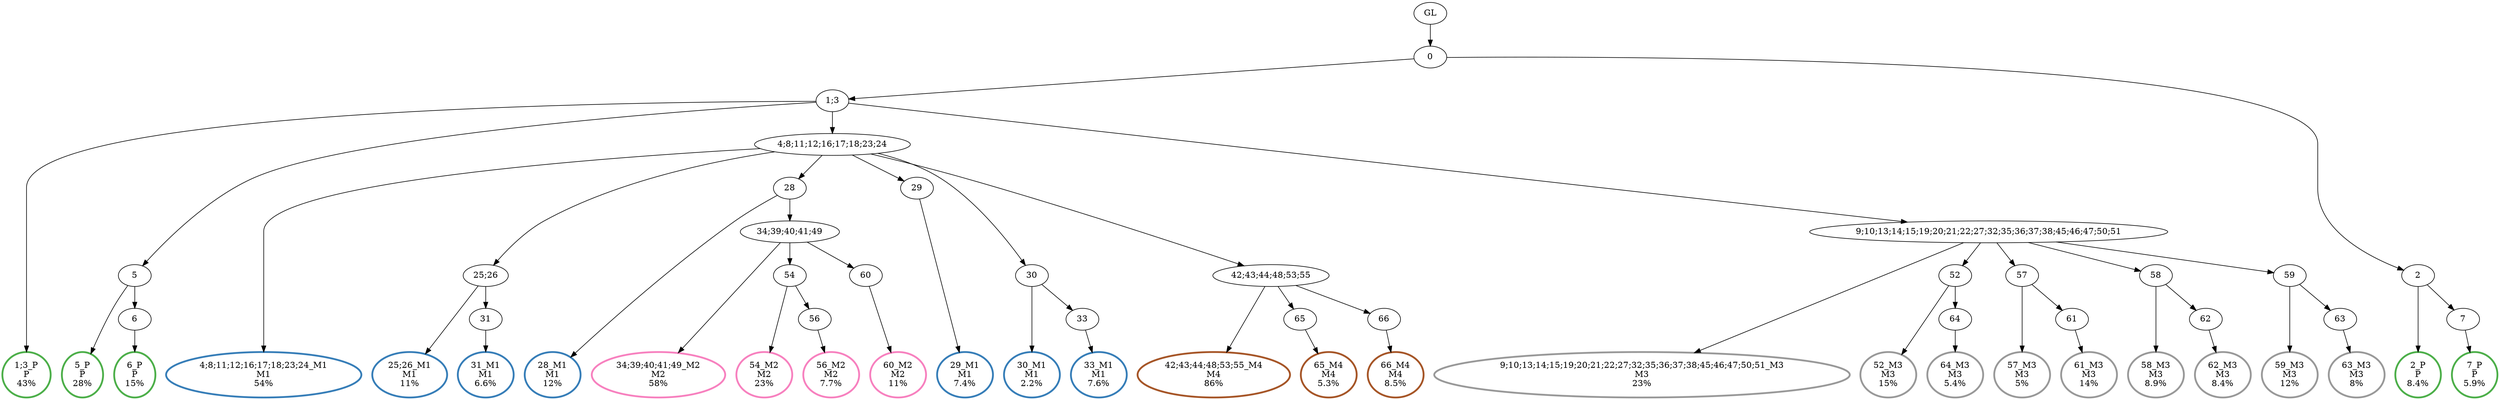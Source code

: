 digraph T {
	{
		rank=same
		54 [penwidth=3,colorscheme=set19,color=3,label="1;3_P\nP\n43%"]
		52 [penwidth=3,colorscheme=set19,color=3,label="5_P\nP\n28%"]
		50 [penwidth=3,colorscheme=set19,color=3,label="6_P\nP\n15%"]
		48 [penwidth=3,colorscheme=set19,color=3,label="2_P\nP\n8.4%"]
		46 [penwidth=3,colorscheme=set19,color=3,label="7_P\nP\n5.9%"]
		44 [penwidth=3,colorscheme=set19,color=2,label="4;8;11;12;16;17;18;23;24_M1\nM1\n54%"]
		42 [penwidth=3,colorscheme=set19,color=2,label="25;26_M1\nM1\n11%"]
		40 [penwidth=3,colorscheme=set19,color=2,label="31_M1\nM1\n6.6%"]
		38 [penwidth=3,colorscheme=set19,color=2,label="28_M1\nM1\n12%"]
		36 [penwidth=3,colorscheme=set19,color=2,label="29_M1\nM1\n7.4%"]
		34 [penwidth=3,colorscheme=set19,color=2,label="30_M1\nM1\n2.2%"]
		32 [penwidth=3,colorscheme=set19,color=2,label="33_M1\nM1\n7.6%"]
		30 [penwidth=3,colorscheme=set19,color=8,label="34;39;40;41;49_M2\nM2\n58%"]
		28 [penwidth=3,colorscheme=set19,color=8,label="54_M2\nM2\n23%"]
		26 [penwidth=3,colorscheme=set19,color=8,label="56_M2\nM2\n7.7%"]
		24 [penwidth=3,colorscheme=set19,color=8,label="60_M2\nM2\n11%"]
		22 [penwidth=3,colorscheme=set19,color=9,label="9;10;13;14;15;19;20;21;22;27;32;35;36;37;38;45;46;47;50;51_M3\nM3\n23%"]
		20 [penwidth=3,colorscheme=set19,color=9,label="52_M3\nM3\n15%"]
		18 [penwidth=3,colorscheme=set19,color=9,label="64_M3\nM3\n5.4%"]
		16 [penwidth=3,colorscheme=set19,color=9,label="57_M3\nM3\n5%"]
		14 [penwidth=3,colorscheme=set19,color=9,label="61_M3\nM3\n14%"]
		12 [penwidth=3,colorscheme=set19,color=9,label="58_M3\nM3\n8.9%"]
		10 [penwidth=3,colorscheme=set19,color=9,label="62_M3\nM3\n8.4%"]
		8 [penwidth=3,colorscheme=set19,color=9,label="59_M3\nM3\n12%"]
		6 [penwidth=3,colorscheme=set19,color=9,label="63_M3\nM3\n8%"]
		4 [penwidth=3,colorscheme=set19,color=7,label="42;43;44;48;53;55_M4\nM4\n86%"]
		2 [penwidth=3,colorscheme=set19,color=7,label="65_M4\nM4\n5.3%"]
		0 [penwidth=3,colorscheme=set19,color=7,label="66_M4\nM4\n8.5%"]
	}
	57 [label="GL"]
	56 [label="0"]
	55 [label="1;3"]
	53 [label="5"]
	51 [label="6"]
	49 [label="2"]
	47 [label="7"]
	45 [label="4;8;11;12;16;17;18;23;24"]
	43 [label="25;26"]
	41 [label="31"]
	39 [label="28"]
	37 [label="29"]
	35 [label="30"]
	33 [label="33"]
	31 [label="34;39;40;41;49"]
	29 [label="54"]
	27 [label="56"]
	25 [label="60"]
	23 [label="9;10;13;14;15;19;20;21;22;27;32;35;36;37;38;45;46;47;50;51"]
	21 [label="52"]
	19 [label="64"]
	17 [label="57"]
	15 [label="61"]
	13 [label="58"]
	11 [label="62"]
	9 [label="59"]
	7 [label="63"]
	5 [label="42;43;44;48;53;55"]
	3 [label="65"]
	1 [label="66"]
	57 -> 56
	56 -> 55
	56 -> 49
	55 -> 54
	55 -> 53
	55 -> 45
	55 -> 23
	53 -> 52
	53 -> 51
	51 -> 50
	49 -> 48
	49 -> 47
	47 -> 46
	45 -> 44
	45 -> 43
	45 -> 39
	45 -> 37
	45 -> 35
	45 -> 5
	43 -> 42
	43 -> 41
	41 -> 40
	39 -> 38
	39 -> 31
	37 -> 36
	35 -> 34
	35 -> 33
	33 -> 32
	31 -> 30
	31 -> 29
	31 -> 25
	29 -> 28
	29 -> 27
	27 -> 26
	25 -> 24
	23 -> 22
	23 -> 21
	23 -> 17
	23 -> 13
	23 -> 9
	21 -> 20
	21 -> 19
	19 -> 18
	17 -> 16
	17 -> 15
	15 -> 14
	13 -> 12
	13 -> 11
	11 -> 10
	9 -> 8
	9 -> 7
	7 -> 6
	5 -> 4
	5 -> 3
	5 -> 1
	3 -> 2
	1 -> 0
}

